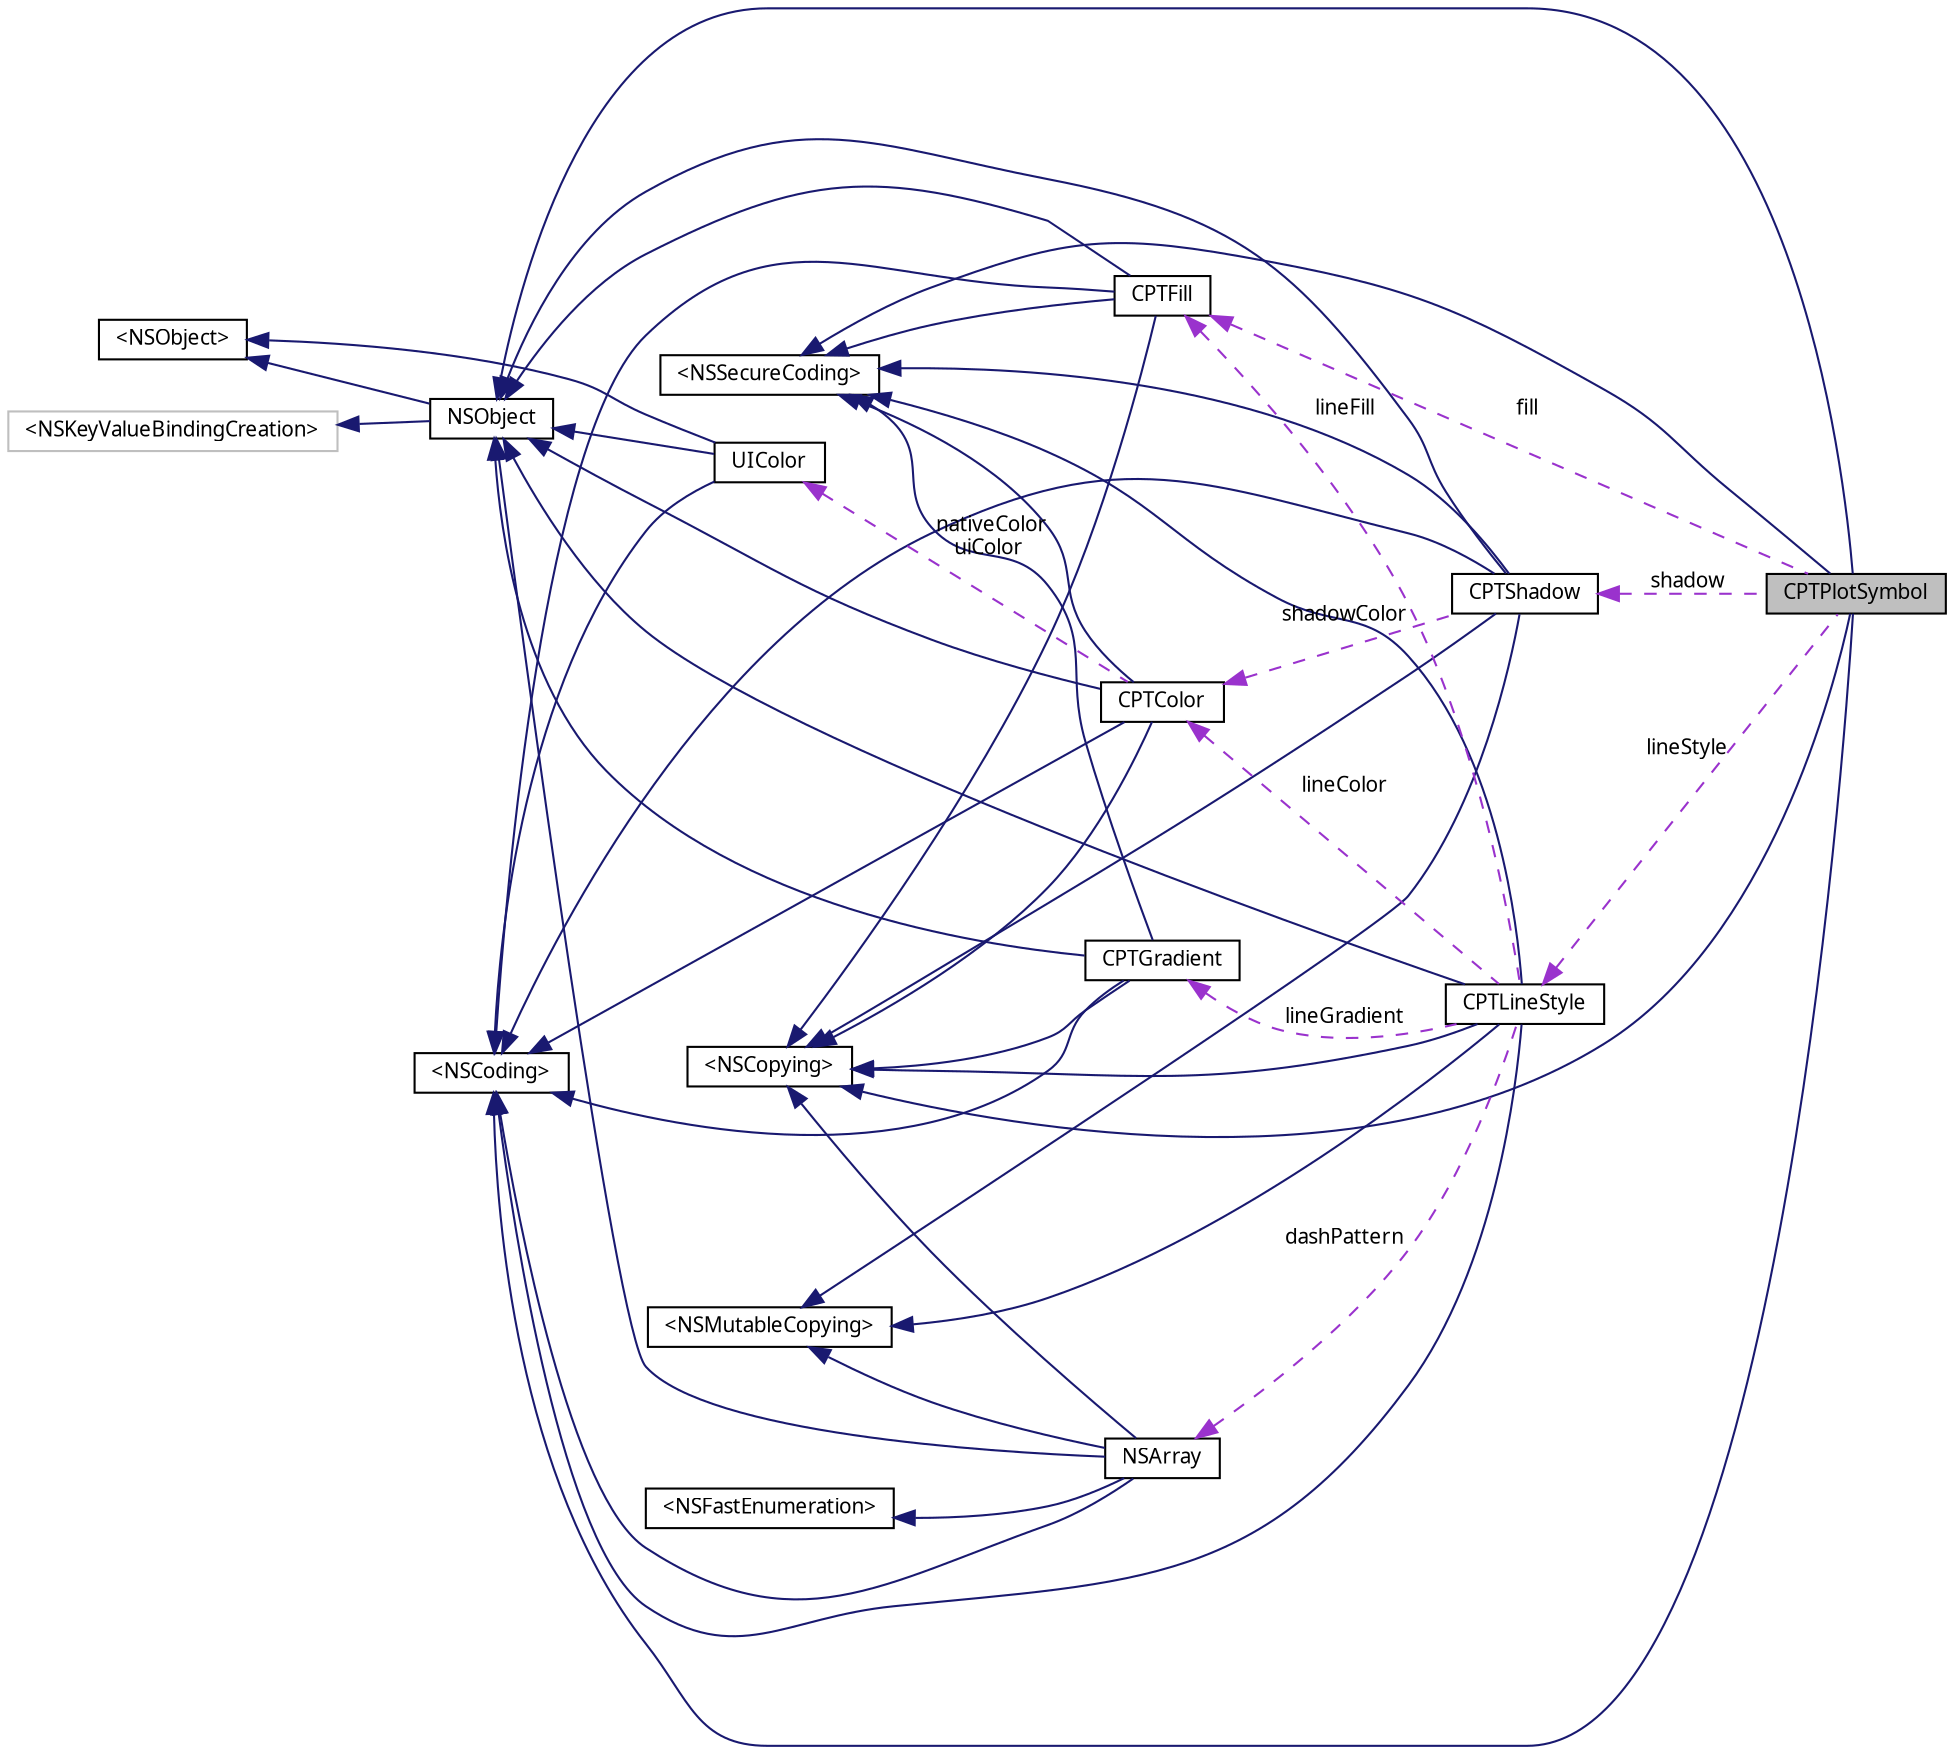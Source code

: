 digraph "CPTPlotSymbol"
{
 // LATEX_PDF_SIZE
  bgcolor="transparent";
  edge [fontname="Lucinda Grande",fontsize="10",labelfontname="Lucinda Grande",labelfontsize="10"];
  node [fontname="Lucinda Grande",fontsize="10",shape=record];
  rankdir="LR";
  Node1 [label="CPTPlotSymbol",height=0.2,width=0.4,color="black", fillcolor="grey75", style="filled", fontcolor="black",tooltip="Plot symbols for CPTScatterPlot."];
  Node2 -> Node1 [dir="back",color="midnightblue",fontsize="10",style="solid",fontname="Lucinda Grande"];
  Node2 [label="NSObject",height=0.2,width=0.4,color="black",URL="/Users/eskroch/Projects/Core Plot/documentation/doxygen/doxygen-cocoa-touch-tags.xml$https://developer.apple.com/library/ios/.html#documentation/Cocoa/Reference/Foundation/Classes/NSObject_Class/Reference/Reference",tooltip=" "];
  Node3 -> Node2 [dir="back",color="midnightblue",fontsize="10",style="solid",fontname="Lucinda Grande"];
  Node3 [label="\<NSObject\>",height=0.2,width=0.4,color="black",URL="/Users/eskroch/Projects/Core Plot/documentation/doxygen/doxygen-cocoa-touch-tags.xml$https://developer.apple.com/library/ios/.html#documentation/Cocoa/Reference/Foundation/Protocols/NSObject_Protocol/Reference/NSObject",tooltip=" "];
  Node4 -> Node2 [dir="back",color="midnightblue",fontsize="10",style="solid",fontname="Lucinda Grande"];
  Node4 [label="\<NSKeyValueBindingCreation\>",height=0.2,width=0.4,color="grey75",tooltip=" "];
  Node5 -> Node1 [dir="back",color="midnightblue",fontsize="10",style="solid",fontname="Lucinda Grande"];
  Node5 [label="\<NSCopying\>",height=0.2,width=0.4,color="black",URL="/Users/eskroch/Projects/Core Plot/documentation/doxygen/doxygen-cocoa-touch-tags.xml$https://developer.apple.com/library/ios/.html#documentation/Cocoa/Reference/Foundation/Protocols/NSCopying_Protocol/Reference/Reference",tooltip=" "];
  Node6 -> Node1 [dir="back",color="midnightblue",fontsize="10",style="solid",fontname="Lucinda Grande"];
  Node6 [label="\<NSCoding\>",height=0.2,width=0.4,color="black",URL="/Users/eskroch/Projects/Core Plot/documentation/doxygen/doxygen-cocoa-touch-tags.xml$https://developer.apple.com/library/ios/.html#documentation/Cocoa/Reference/Foundation/Protocols/NSCoding_Protocol/Reference/Reference",tooltip=" "];
  Node7 -> Node1 [dir="back",color="midnightblue",fontsize="10",style="solid",fontname="Lucinda Grande"];
  Node7 [label="\<NSSecureCoding\>",height=0.2,width=0.4,color="black",URL="/Users/eskroch/Projects/Core Plot/documentation/doxygen/doxygen-cocoa-touch-tags.xml$https://developer.apple.com/library/ios/documentation/Foundation/Reference/NSSecureCoding_Protocol_Ref/.html",tooltip=" "];
  Node8 -> Node1 [dir="back",color="darkorchid3",fontsize="10",style="dashed",label=" shadow" ,fontname="Lucinda Grande"];
  Node8 [label="CPTShadow",height=0.2,width=0.4,color="black",URL="$interface_c_p_t_shadow.html",tooltip="Immutable wrapper for various shadow drawing properties."];
  Node2 -> Node8 [dir="back",color="midnightblue",fontsize="10",style="solid",fontname="Lucinda Grande"];
  Node5 -> Node8 [dir="back",color="midnightblue",fontsize="10",style="solid",fontname="Lucinda Grande"];
  Node9 -> Node8 [dir="back",color="midnightblue",fontsize="10",style="solid",fontname="Lucinda Grande"];
  Node9 [label="\<NSMutableCopying\>",height=0.2,width=0.4,color="black",URL="/Users/eskroch/Projects/Core Plot/documentation/doxygen/doxygen-cocoa-touch-tags.xml$https://developer.apple.com/library/ios/.html#documentation/Cocoa/Reference/Foundation/Protocols/NSMutableCopying_Protocol/Reference/Reference",tooltip=" "];
  Node6 -> Node8 [dir="back",color="midnightblue",fontsize="10",style="solid",fontname="Lucinda Grande"];
  Node7 -> Node8 [dir="back",color="midnightblue",fontsize="10",style="solid",fontname="Lucinda Grande"];
  Node10 -> Node8 [dir="back",color="darkorchid3",fontsize="10",style="dashed",label=" shadowColor" ,fontname="Lucinda Grande"];
  Node10 [label="CPTColor",height=0.2,width=0.4,color="black",URL="$interface_c_p_t_color.html",tooltip="An immutable color."];
  Node2 -> Node10 [dir="back",color="midnightblue",fontsize="10",style="solid",fontname="Lucinda Grande"];
  Node5 -> Node10 [dir="back",color="midnightblue",fontsize="10",style="solid",fontname="Lucinda Grande"];
  Node6 -> Node10 [dir="back",color="midnightblue",fontsize="10",style="solid",fontname="Lucinda Grande"];
  Node7 -> Node10 [dir="back",color="midnightblue",fontsize="10",style="solid",fontname="Lucinda Grande"];
  Node11 -> Node10 [dir="back",color="darkorchid3",fontsize="10",style="dashed",label=" nativeColor\nuiColor" ,fontname="Lucinda Grande"];
  Node11 [label="UIColor",height=0.2,width=0.4,color="black",URL="/Users/eskroch/Projects/Core Plot/documentation/doxygen/doxygen-cocoa-touch-tags.xml$https://developer.apple.com/library/ios/.html#documentation/UIKit/Reference/UIColor_Class/Reference/Reference",tooltip=" "];
  Node2 -> Node11 [dir="back",color="midnightblue",fontsize="10",style="solid",fontname="Lucinda Grande"];
  Node6 -> Node11 [dir="back",color="midnightblue",fontsize="10",style="solid",fontname="Lucinda Grande"];
  Node3 -> Node11 [dir="back",color="midnightblue",fontsize="10",style="solid",fontname="Lucinda Grande"];
  Node12 -> Node1 [dir="back",color="darkorchid3",fontsize="10",style="dashed",label=" fill" ,fontname="Lucinda Grande"];
  Node12 [label="CPTFill",height=0.2,width=0.4,color="black",URL="$interface_c_p_t_fill.html",tooltip="Draws area fills."];
  Node2 -> Node12 [dir="back",color="midnightblue",fontsize="10",style="solid",fontname="Lucinda Grande"];
  Node5 -> Node12 [dir="back",color="midnightblue",fontsize="10",style="solid",fontname="Lucinda Grande"];
  Node6 -> Node12 [dir="back",color="midnightblue",fontsize="10",style="solid",fontname="Lucinda Grande"];
  Node7 -> Node12 [dir="back",color="midnightblue",fontsize="10",style="solid",fontname="Lucinda Grande"];
  Node13 -> Node1 [dir="back",color="darkorchid3",fontsize="10",style="dashed",label=" lineStyle" ,fontname="Lucinda Grande"];
  Node13 [label="CPTLineStyle",height=0.2,width=0.4,color="black",URL="$interface_c_p_t_line_style.html",tooltip="Immutable wrapper for various line drawing properties. Create a CPTMutableLineStyle if you want to cu..."];
  Node2 -> Node13 [dir="back",color="midnightblue",fontsize="10",style="solid",fontname="Lucinda Grande"];
  Node5 -> Node13 [dir="back",color="midnightblue",fontsize="10",style="solid",fontname="Lucinda Grande"];
  Node9 -> Node13 [dir="back",color="midnightblue",fontsize="10",style="solid",fontname="Lucinda Grande"];
  Node6 -> Node13 [dir="back",color="midnightblue",fontsize="10",style="solid",fontname="Lucinda Grande"];
  Node7 -> Node13 [dir="back",color="midnightblue",fontsize="10",style="solid",fontname="Lucinda Grande"];
  Node12 -> Node13 [dir="back",color="darkorchid3",fontsize="10",style="dashed",label=" lineFill" ,fontname="Lucinda Grande"];
  Node14 -> Node13 [dir="back",color="darkorchid3",fontsize="10",style="dashed",label=" lineGradient" ,fontname="Lucinda Grande"];
  Node14 [label="CPTGradient",height=0.2,width=0.4,color="black",URL="$interface_c_p_t_gradient.html",tooltip="Draws color gradient fills."];
  Node2 -> Node14 [dir="back",color="midnightblue",fontsize="10",style="solid",fontname="Lucinda Grande"];
  Node5 -> Node14 [dir="back",color="midnightblue",fontsize="10",style="solid",fontname="Lucinda Grande"];
  Node6 -> Node14 [dir="back",color="midnightblue",fontsize="10",style="solid",fontname="Lucinda Grande"];
  Node7 -> Node14 [dir="back",color="midnightblue",fontsize="10",style="solid",fontname="Lucinda Grande"];
  Node10 -> Node13 [dir="back",color="darkorchid3",fontsize="10",style="dashed",label=" lineColor" ,fontname="Lucinda Grande"];
  Node15 -> Node13 [dir="back",color="darkorchid3",fontsize="10",style="dashed",label=" dashPattern" ,fontname="Lucinda Grande"];
  Node15 [label="NSArray",height=0.2,width=0.4,color="black",URL="/Users/eskroch/Projects/Core Plot/documentation/doxygen/doxygen-cocoa-touch-tags.xml$https://developer.apple.com/library/ios/.html#documentation/Cocoa/Reference/Foundation/Classes/NSArray_Class/NSArray",tooltip=" "];
  Node2 -> Node15 [dir="back",color="midnightblue",fontsize="10",style="solid",fontname="Lucinda Grande"];
  Node6 -> Node15 [dir="back",color="midnightblue",fontsize="10",style="solid",fontname="Lucinda Grande"];
  Node5 -> Node15 [dir="back",color="midnightblue",fontsize="10",style="solid",fontname="Lucinda Grande"];
  Node16 -> Node15 [dir="back",color="midnightblue",fontsize="10",style="solid",fontname="Lucinda Grande"];
  Node16 [label="\<NSFastEnumeration\>",height=0.2,width=0.4,color="black",URL="/Users/eskroch/Projects/Core Plot/documentation/doxygen/doxygen-cocoa-touch-tags.xml$https://developer.apple.com/library/ios/.html#documentation/Cocoa/Reference/NSFastEnumeration_protocol/Reference/NSFastEnumeration",tooltip=" "];
  Node9 -> Node15 [dir="back",color="midnightblue",fontsize="10",style="solid",fontname="Lucinda Grande"];
}
